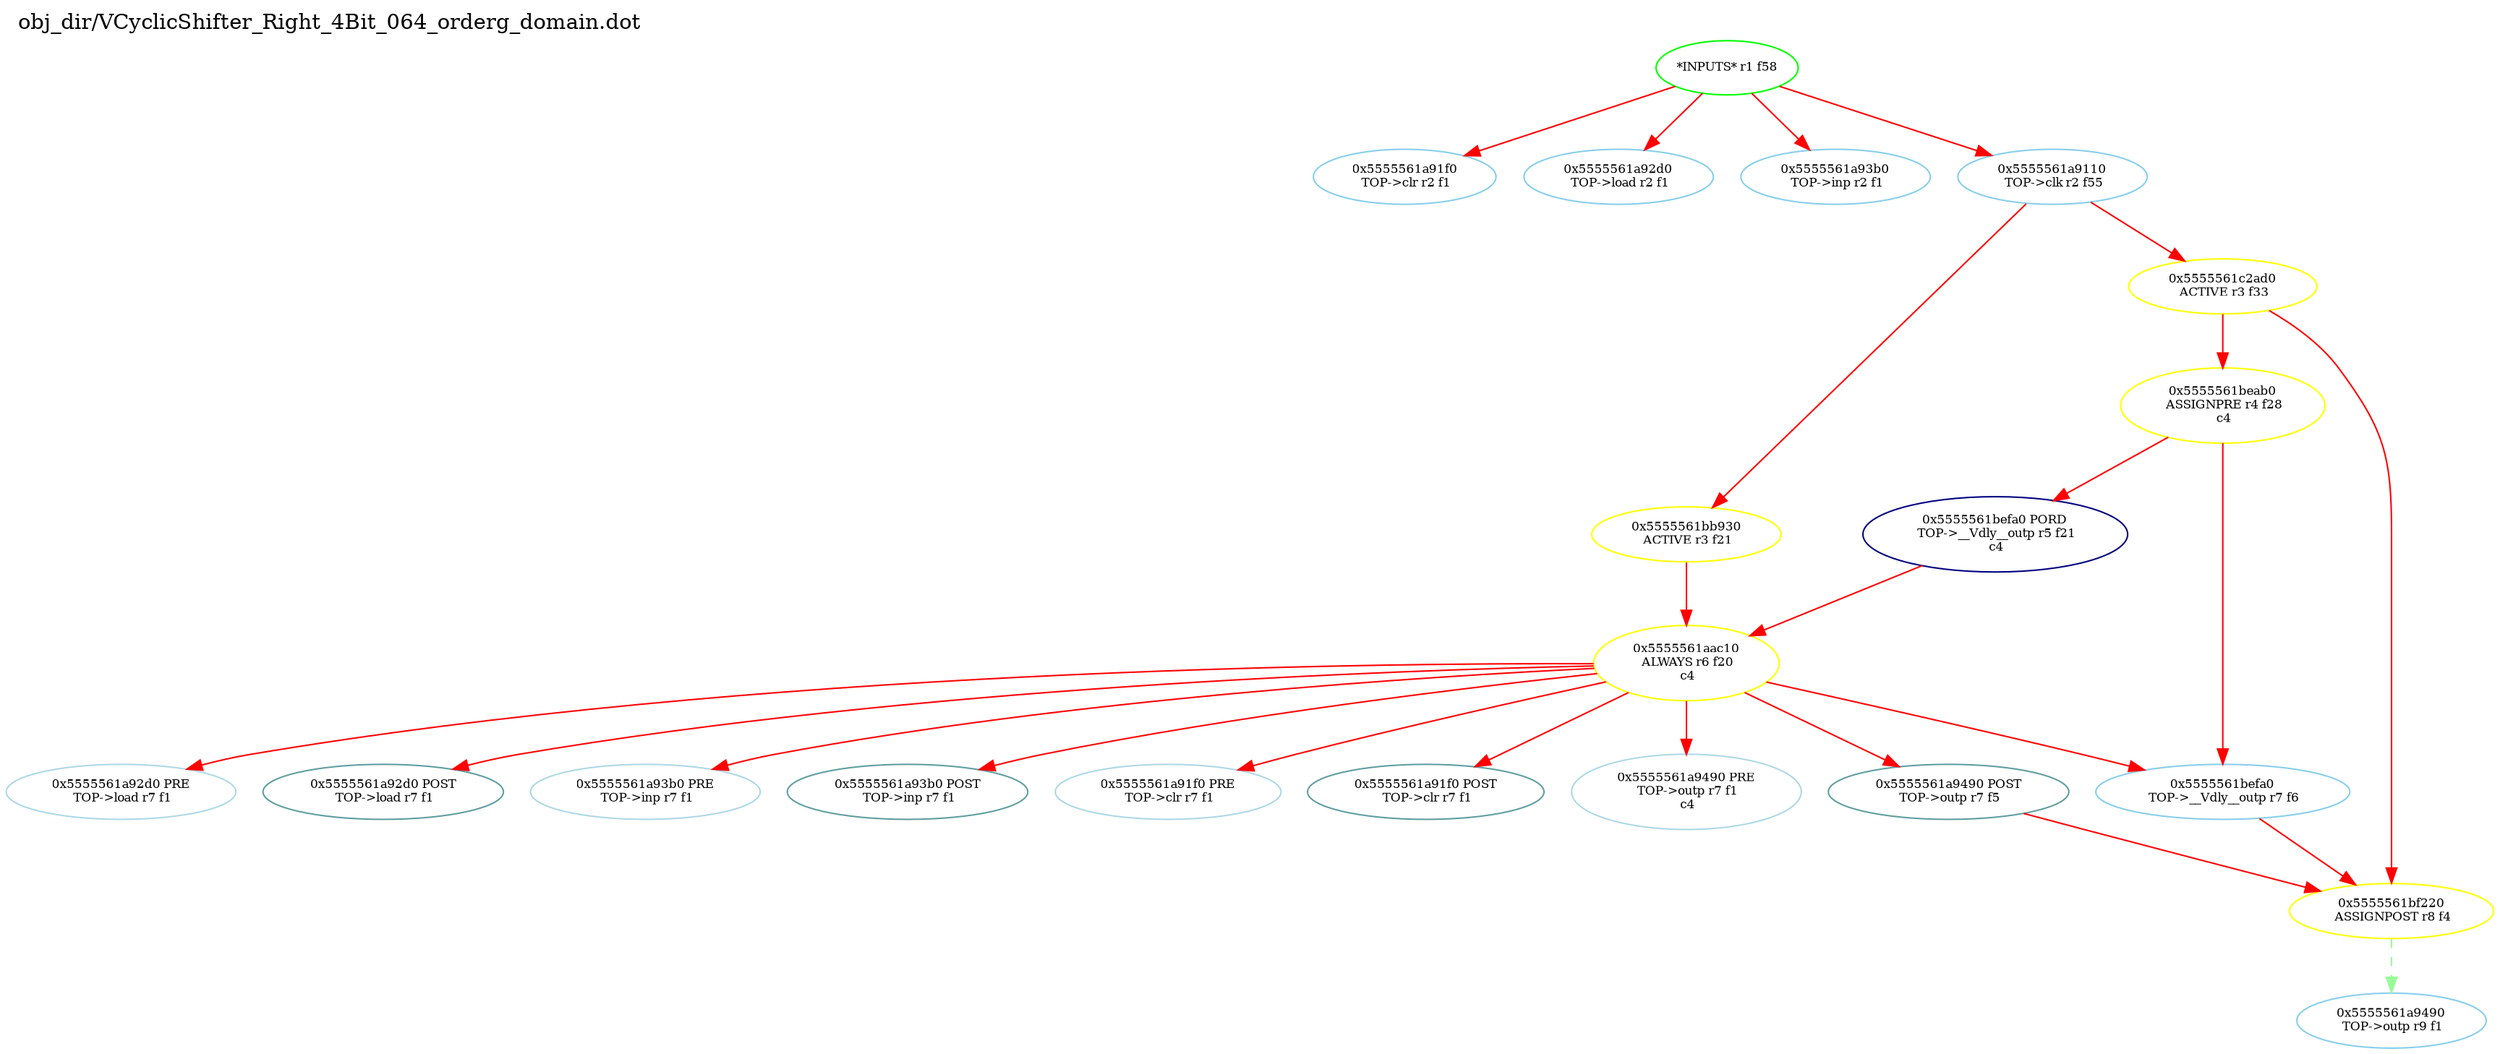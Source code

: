 digraph v3graph {
	graph	[label="obj_dir/VCyclicShifter_Right_4Bit_064_orderg_domain.dot",
		 labelloc=t, labeljust=l,
		 //size="7.5,10",
		 rankdir=TB];
	n0	[fontsize=8 label="*INPUTS* r1 f58", color=green];
	n0x5555561a8f50_1	[fontsize=8 label="0x5555561a91f0\n TOP->clr r2 f1", color=skyblue];
	n0x5555561a8f50_2	[fontsize=8 label="0x5555561a92d0\n TOP->load r2 f1", color=skyblue];
	n0x5555561a8f50_3	[fontsize=8 label="0x5555561a93b0\n TOP->inp r2 f1", color=skyblue];
	n0x5555561a8f50_4	[fontsize=8 label="0x5555561a9110\n TOP->clk r2 f55", color=skyblue];
	n0x5555561a8f50_5	[fontsize=8 label="0x5555561bb930\n ACTIVE r3 f21", color=yellow];
	n0x5555561a8f50_6	[fontsize=8 label="0x5555561c2ad0\n ACTIVE r3 f33", color=yellow];
	n0x5555561a8f50_7	[fontsize=8 label="0x5555561beab0\n ASSIGNPRE r4 f28\n c4", color=yellow];
	n0x5555561a8f50_8	[fontsize=8 label="0x5555561befa0 PORD\n TOP->__Vdly__outp r5 f21\n c4", color=NavyBlue];
	n0x5555561a8f50_9	[fontsize=8 label="0x5555561aac10\n ALWAYS r6 f20\n c4", color=yellow];
	n0x5555561a8f50_10	[fontsize=8 label="0x5555561a92d0 PRE\n TOP->load r7 f1", color=lightblue];
	n0x5555561a8f50_11	[fontsize=8 label="0x5555561a92d0 POST\n TOP->load r7 f1", color=CadetBlue];
	n0x5555561a8f50_12	[fontsize=8 label="0x5555561a93b0 PRE\n TOP->inp r7 f1", color=lightblue];
	n0x5555561a8f50_13	[fontsize=8 label="0x5555561a93b0 POST\n TOP->inp r7 f1", color=CadetBlue];
	n0x5555561a8f50_14	[fontsize=8 label="0x5555561a91f0 PRE\n TOP->clr r7 f1", color=lightblue];
	n0x5555561a8f50_15	[fontsize=8 label="0x5555561a91f0 POST\n TOP->clr r7 f1", color=CadetBlue];
	n0x5555561a8f50_16	[fontsize=8 label="0x5555561a9490 PRE\n TOP->outp r7 f1\n c4", color=lightblue];
	n0x5555561a8f50_17	[fontsize=8 label="0x5555561a9490 POST\n TOP->outp r7 f5", color=CadetBlue];
	n0x5555561a8f50_18	[fontsize=8 label="0x5555561befa0\n TOP->__Vdly__outp r7 f6", color=skyblue];
	n0x5555561a8f50_19	[fontsize=8 label="0x5555561bf220\n ASSIGNPOST r8 f4", color=yellow];
	n0x5555561a8f50_20	[fontsize=8 label="0x5555561a9490\n TOP->outp r9 f1", color=skyblue];
	n0 -> n0x5555561a8f50_1 [fontsize=8 label="" weight=1 color=red];
	n0 -> n0x5555561a8f50_2 [fontsize=8 label="" weight=1 color=red];
	n0 -> n0x5555561a8f50_3 [fontsize=8 label="" weight=1 color=red];
	n0 -> n0x5555561a8f50_4 [fontsize=8 label="" weight=1 color=red];
	n0x5555561a8f50_4 -> n0x5555561a8f50_5 [fontsize=8 label="" weight=8 color=red];
	n0x5555561a8f50_4 -> n0x5555561a8f50_6 [fontsize=8 label="" weight=8 color=red];
	n0x5555561a8f50_5 -> n0x5555561a8f50_9 [fontsize=8 label="" weight=32 color=red];
	n0x5555561a8f50_6 -> n0x5555561a8f50_7 [fontsize=8 label="" weight=32 color=red];
	n0x5555561a8f50_6 -> n0x5555561a8f50_19 [fontsize=8 label="" weight=32 color=red];
	n0x5555561a8f50_7 -> n0x5555561a8f50_8 [fontsize=8 label="" weight=32 color=red];
	n0x5555561a8f50_7 -> n0x5555561a8f50_18 [fontsize=8 label="" weight=32 color=red];
	n0x5555561a8f50_8 -> n0x5555561a8f50_9 [fontsize=8 label="" weight=32 color=red];
	n0x5555561a8f50_9 -> n0x5555561a8f50_10 [fontsize=8 label="" weight=32 color=red];
	n0x5555561a8f50_9 -> n0x5555561a8f50_11 [fontsize=8 label="" weight=2 color=red];
	n0x5555561a8f50_9 -> n0x5555561a8f50_12 [fontsize=8 label="" weight=32 color=red];
	n0x5555561a8f50_9 -> n0x5555561a8f50_13 [fontsize=8 label="" weight=2 color=red];
	n0x5555561a8f50_9 -> n0x5555561a8f50_14 [fontsize=8 label="" weight=32 color=red];
	n0x5555561a8f50_9 -> n0x5555561a8f50_15 [fontsize=8 label="" weight=2 color=red];
	n0x5555561a8f50_9 -> n0x5555561a8f50_16 [fontsize=8 label="" weight=32 color=red];
	n0x5555561a8f50_9 -> n0x5555561a8f50_17 [fontsize=8 label="" weight=2 color=red];
	n0x5555561a8f50_9 -> n0x5555561a8f50_18 [fontsize=8 label="" weight=32 color=red];
	n0x5555561a8f50_17 -> n0x5555561a8f50_19 [fontsize=8 label="" weight=2 color=red];
	n0x5555561a8f50_18 -> n0x5555561a8f50_19 [fontsize=8 label="" weight=8 color=red];
	n0x5555561a8f50_19 -> n0x5555561a8f50_20 [fontsize=8 label="" weight=1 color=PaleGreen style=dashed];
}
